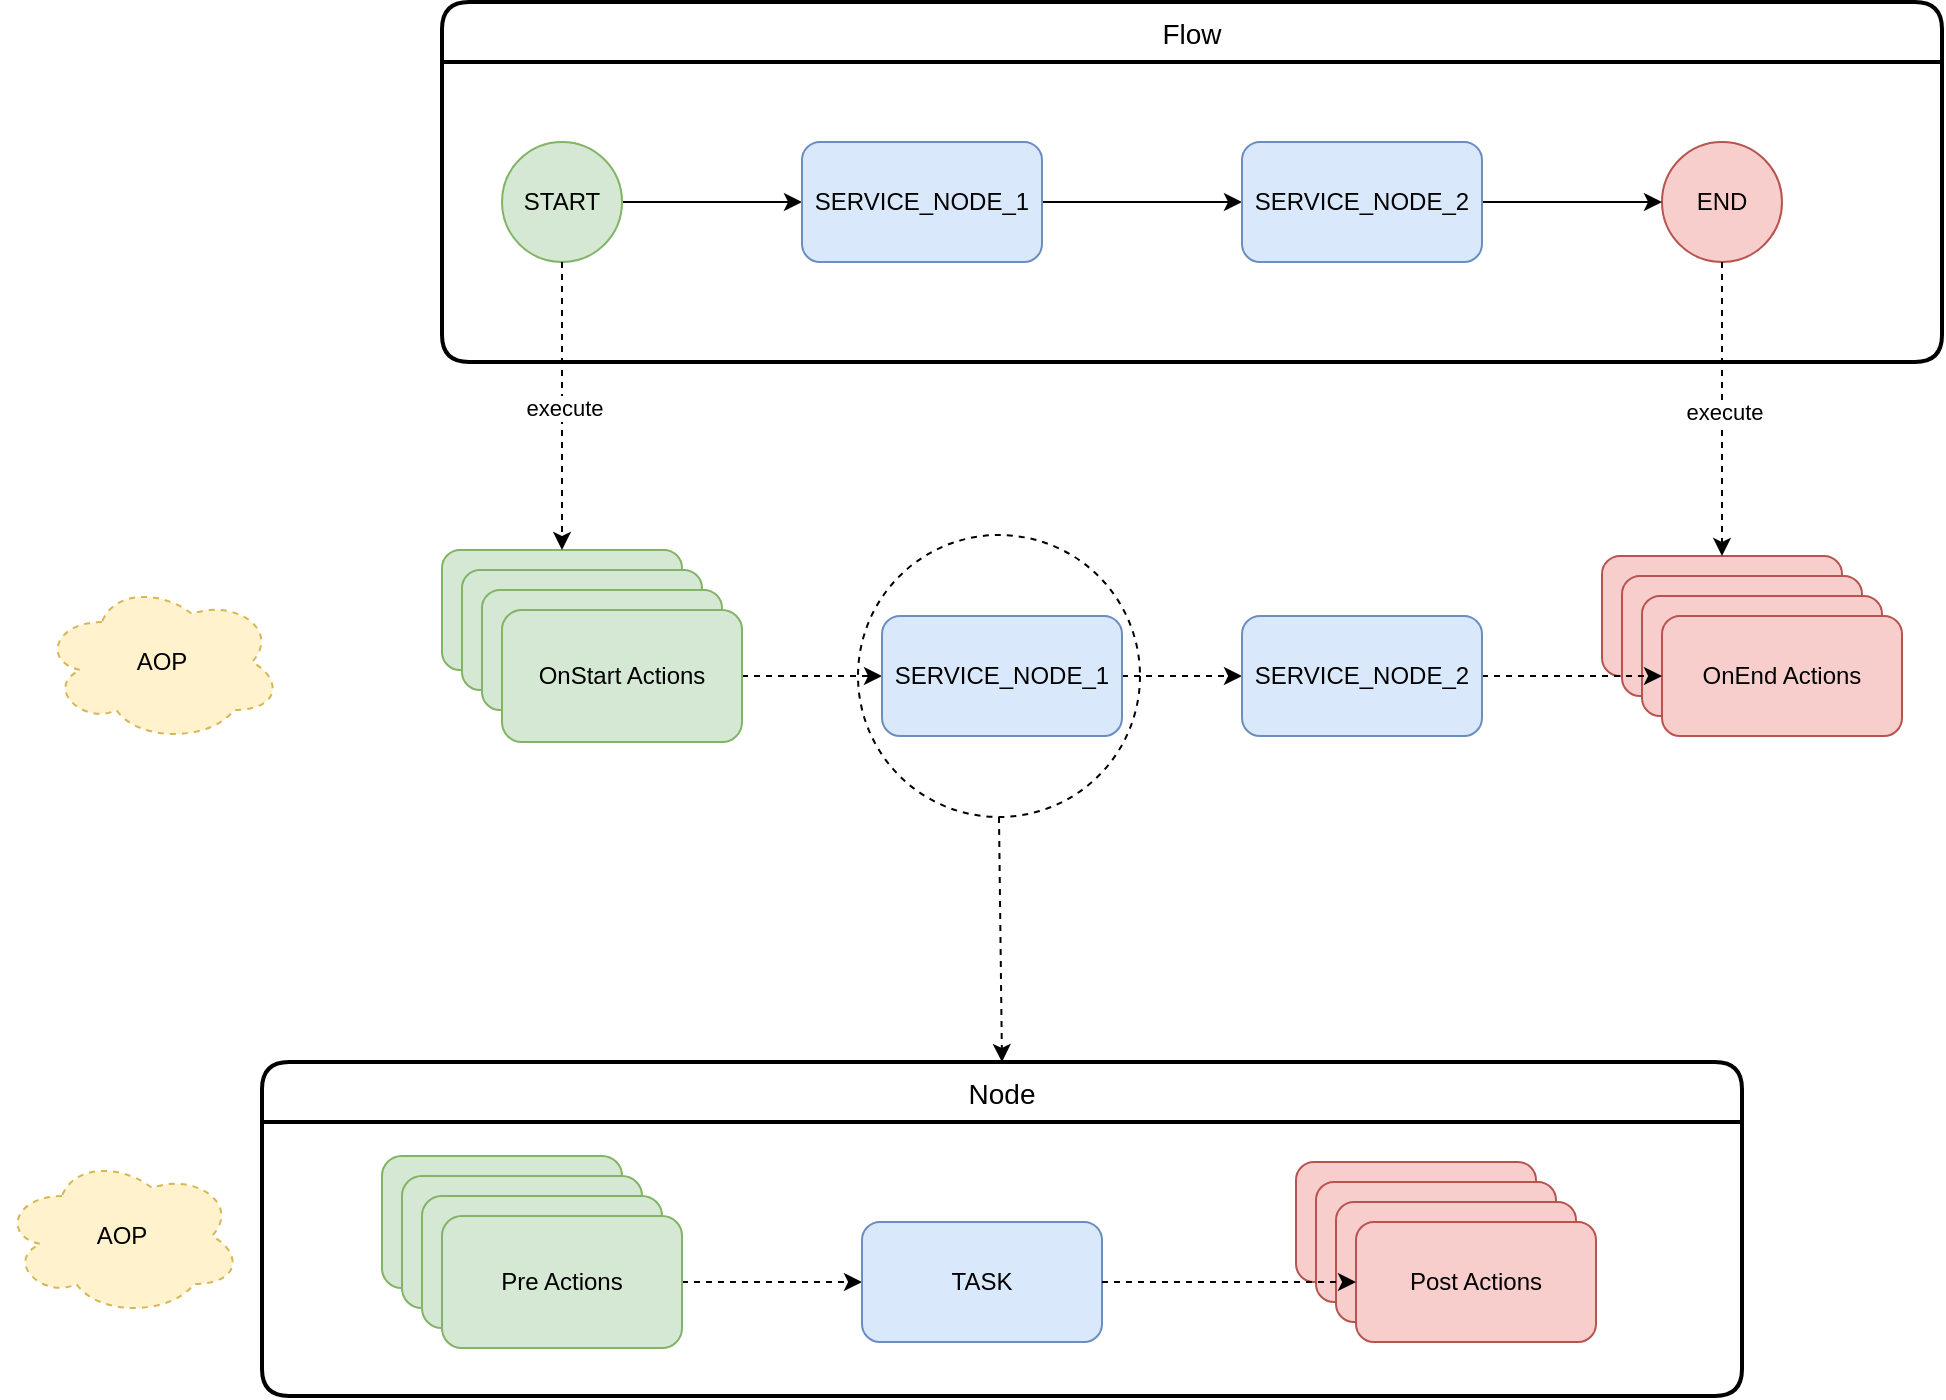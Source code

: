 <mxfile version="17.4.2" type="device" pages="4"><diagram id="06cRDzVBd55gmQsMOLPW" name="aop"><mxGraphModel dx="1383" dy="1153" grid="1" gridSize="10" guides="1" tooltips="1" connect="1" arrows="1" fold="1" page="1" pageScale="1" pageWidth="827" pageHeight="1169" math="0" shadow="0"><root><mxCell id="0"/><mxCell id="1" parent="0"/><mxCell id="abDjm5-fx7Lzmjs4cEjZ-57" style="edgeStyle=none;rounded=0;orthogonalLoop=1;jettySize=auto;html=1;exitX=0.5;exitY=1;exitDx=0;exitDy=0;entryX=0.5;entryY=0;entryDx=0;entryDy=0;dashed=1;" parent="1" source="abDjm5-fx7Lzmjs4cEjZ-34" target="abDjm5-fx7Lzmjs4cEjZ-55" edge="1"><mxGeometry relative="1" as="geometry"/></mxCell><mxCell id="abDjm5-fx7Lzmjs4cEjZ-34" value="" style="ellipse;whiteSpace=wrap;html=1;aspect=fixed;dashed=1;" parent="1" vertex="1"><mxGeometry x="518" y="466.5" width="141" height="141" as="geometry"/></mxCell><mxCell id="abDjm5-fx7Lzmjs4cEjZ-4" style="edgeStyle=orthogonalEdgeStyle;rounded=0;orthogonalLoop=1;jettySize=auto;html=1;exitX=1;exitY=0.5;exitDx=0;exitDy=0;entryX=0;entryY=0.5;entryDx=0;entryDy=0;" parent="1" source="abDjm5-fx7Lzmjs4cEjZ-1" target="abDjm5-fx7Lzmjs4cEjZ-3" edge="1"><mxGeometry relative="1" as="geometry"/></mxCell><mxCell id="abDjm5-fx7Lzmjs4cEjZ-1" value="START" style="ellipse;whiteSpace=wrap;html=1;aspect=fixed;fillColor=#d5e8d4;strokeColor=#82b366;" parent="1" vertex="1"><mxGeometry x="340" y="270" width="60" height="60" as="geometry"/></mxCell><mxCell id="abDjm5-fx7Lzmjs4cEjZ-2" value="END" style="ellipse;whiteSpace=wrap;html=1;aspect=fixed;fillColor=#f8cecc;strokeColor=#b85450;" parent="1" vertex="1"><mxGeometry x="920" y="270" width="60" height="60" as="geometry"/></mxCell><mxCell id="abDjm5-fx7Lzmjs4cEjZ-6" style="edgeStyle=orthogonalEdgeStyle;rounded=0;orthogonalLoop=1;jettySize=auto;html=1;exitX=1;exitY=0.5;exitDx=0;exitDy=0;entryX=0;entryY=0.5;entryDx=0;entryDy=0;" parent="1" source="abDjm5-fx7Lzmjs4cEjZ-3" target="abDjm5-fx7Lzmjs4cEjZ-5" edge="1"><mxGeometry relative="1" as="geometry"/></mxCell><mxCell id="abDjm5-fx7Lzmjs4cEjZ-3" value="SERVICE_NODE_1" style="rounded=1;whiteSpace=wrap;html=1;fillColor=#dae8fc;strokeColor=#6c8ebf;" parent="1" vertex="1"><mxGeometry x="490" y="270" width="120" height="60" as="geometry"/></mxCell><mxCell id="abDjm5-fx7Lzmjs4cEjZ-7" style="edgeStyle=orthogonalEdgeStyle;rounded=0;orthogonalLoop=1;jettySize=auto;html=1;exitX=1;exitY=0.5;exitDx=0;exitDy=0;entryX=0;entryY=0.5;entryDx=0;entryDy=0;" parent="1" source="abDjm5-fx7Lzmjs4cEjZ-5" target="abDjm5-fx7Lzmjs4cEjZ-2" edge="1"><mxGeometry relative="1" as="geometry"/></mxCell><mxCell id="abDjm5-fx7Lzmjs4cEjZ-5" value="SERVICE_NODE_2" style="rounded=1;whiteSpace=wrap;html=1;fillColor=#dae8fc;strokeColor=#6c8ebf;" parent="1" vertex="1"><mxGeometry x="710" y="270" width="120" height="60" as="geometry"/></mxCell><mxCell id="abDjm5-fx7Lzmjs4cEjZ-9" value="Flow" style="swimlane;childLayout=stackLayout;horizontal=1;startSize=30;horizontalStack=0;rounded=1;fontSize=14;fontStyle=0;strokeWidth=2;resizeParent=0;resizeLast=1;shadow=0;dashed=0;align=center;" parent="1" vertex="1"><mxGeometry x="310" y="200" width="750" height="180" as="geometry"/></mxCell><mxCell id="abDjm5-fx7Lzmjs4cEjZ-13" value="OnStart Actions" style="rounded=1;whiteSpace=wrap;html=1;fillColor=#d5e8d4;strokeColor=#82b366;" parent="1" vertex="1"><mxGeometry x="310" y="474" width="120" height="60" as="geometry"/></mxCell><mxCell id="abDjm5-fx7Lzmjs4cEjZ-14" value="OnStart Actions" style="rounded=1;whiteSpace=wrap;html=1;fillColor=#d5e8d4;strokeColor=#82b366;" parent="1" vertex="1"><mxGeometry x="320" y="484" width="120" height="60" as="geometry"/></mxCell><mxCell id="abDjm5-fx7Lzmjs4cEjZ-15" value="OnStart Actions" style="rounded=1;whiteSpace=wrap;html=1;fillColor=#d5e8d4;strokeColor=#82b366;" parent="1" vertex="1"><mxGeometry x="330" y="494" width="120" height="60" as="geometry"/></mxCell><mxCell id="abDjm5-fx7Lzmjs4cEjZ-31" style="edgeStyle=orthogonalEdgeStyle;rounded=0;orthogonalLoop=1;jettySize=auto;html=1;exitX=1;exitY=0.5;exitDx=0;exitDy=0;entryX=0;entryY=0.5;entryDx=0;entryDy=0;dashed=1;" parent="1" source="abDjm5-fx7Lzmjs4cEjZ-16" target="abDjm5-fx7Lzmjs4cEjZ-29" edge="1"><mxGeometry relative="1" as="geometry"/></mxCell><mxCell id="abDjm5-fx7Lzmjs4cEjZ-16" value="OnStart Actions" style="rounded=1;whiteSpace=wrap;html=1;fillColor=#d5e8d4;strokeColor=#82b366;" parent="1" vertex="1"><mxGeometry x="340" y="504" width="120" height="66" as="geometry"/></mxCell><mxCell id="abDjm5-fx7Lzmjs4cEjZ-17" value="" style="endArrow=classic;html=1;rounded=0;exitX=0.5;exitY=1;exitDx=0;exitDy=0;entryX=0.5;entryY=0;entryDx=0;entryDy=0;dashed=1;" parent="1" source="abDjm5-fx7Lzmjs4cEjZ-1" target="abDjm5-fx7Lzmjs4cEjZ-13" edge="1"><mxGeometry width="50" height="50" relative="1" as="geometry"><mxPoint x="740" y="500" as="sourcePoint"/><mxPoint x="790" y="450" as="targetPoint"/></mxGeometry></mxCell><mxCell id="abDjm5-fx7Lzmjs4cEjZ-18" value="execute" style="edgeLabel;html=1;align=center;verticalAlign=middle;resizable=0;points=[];" parent="abDjm5-fx7Lzmjs4cEjZ-17" vertex="1" connectable="0"><mxGeometry x="0.013" y="1" relative="1" as="geometry"><mxPoint as="offset"/></mxGeometry></mxCell><mxCell id="abDjm5-fx7Lzmjs4cEjZ-19" value="OnEnd Actions" style="rounded=1;whiteSpace=wrap;html=1;fillColor=#f8cecc;strokeColor=#b85450;" parent="1" vertex="1"><mxGeometry x="890" y="477" width="120" height="60" as="geometry"/></mxCell><mxCell id="abDjm5-fx7Lzmjs4cEjZ-24" value="" style="endArrow=classic;html=1;rounded=0;exitX=0.5;exitY=1;exitDx=0;exitDy=0;entryX=0.5;entryY=0;entryDx=0;entryDy=0;dashed=1;" parent="1" source="abDjm5-fx7Lzmjs4cEjZ-2" target="abDjm5-fx7Lzmjs4cEjZ-19" edge="1"><mxGeometry width="50" height="50" relative="1" as="geometry"><mxPoint x="969.5" y="320" as="sourcePoint"/><mxPoint x="969.5" y="470" as="targetPoint"/></mxGeometry></mxCell><mxCell id="abDjm5-fx7Lzmjs4cEjZ-25" value="execute" style="edgeLabel;html=1;align=center;verticalAlign=middle;resizable=0;points=[];" parent="abDjm5-fx7Lzmjs4cEjZ-24" vertex="1" connectable="0"><mxGeometry x="0.013" y="1" relative="1" as="geometry"><mxPoint as="offset"/></mxGeometry></mxCell><mxCell id="abDjm5-fx7Lzmjs4cEjZ-26" value="OnEnd Actions" style="rounded=1;whiteSpace=wrap;html=1;fillColor=#f8cecc;strokeColor=#b85450;" parent="1" vertex="1"><mxGeometry x="900" y="487" width="120" height="60" as="geometry"/></mxCell><mxCell id="abDjm5-fx7Lzmjs4cEjZ-27" value="OnEnd Actions" style="rounded=1;whiteSpace=wrap;html=1;fillColor=#f8cecc;strokeColor=#b85450;" parent="1" vertex="1"><mxGeometry x="910" y="497" width="120" height="60" as="geometry"/></mxCell><mxCell id="abDjm5-fx7Lzmjs4cEjZ-28" value="OnEnd Actions" style="rounded=1;whiteSpace=wrap;html=1;fillColor=#f8cecc;strokeColor=#b85450;" parent="1" vertex="1"><mxGeometry x="920" y="507" width="120" height="60" as="geometry"/></mxCell><mxCell id="abDjm5-fx7Lzmjs4cEjZ-32" style="edgeStyle=orthogonalEdgeStyle;rounded=0;orthogonalLoop=1;jettySize=auto;html=1;exitX=1;exitY=0.5;exitDx=0;exitDy=0;entryX=0;entryY=0.5;entryDx=0;entryDy=0;dashed=1;" parent="1" source="abDjm5-fx7Lzmjs4cEjZ-29" target="abDjm5-fx7Lzmjs4cEjZ-30" edge="1"><mxGeometry relative="1" as="geometry"/></mxCell><mxCell id="abDjm5-fx7Lzmjs4cEjZ-29" value="SERVICE_NODE_1" style="rounded=1;whiteSpace=wrap;html=1;fillColor=#dae8fc;strokeColor=#6c8ebf;" parent="1" vertex="1"><mxGeometry x="530" y="507" width="120" height="60" as="geometry"/></mxCell><mxCell id="abDjm5-fx7Lzmjs4cEjZ-33" style="edgeStyle=orthogonalEdgeStyle;rounded=0;orthogonalLoop=1;jettySize=auto;html=1;exitX=1;exitY=0.5;exitDx=0;exitDy=0;entryX=0;entryY=0.5;entryDx=0;entryDy=0;dashed=1;" parent="1" source="abDjm5-fx7Lzmjs4cEjZ-30" target="abDjm5-fx7Lzmjs4cEjZ-28" edge="1"><mxGeometry relative="1" as="geometry"/></mxCell><mxCell id="abDjm5-fx7Lzmjs4cEjZ-30" value="SERVICE_NODE_2" style="rounded=1;whiteSpace=wrap;html=1;fillColor=#dae8fc;strokeColor=#6c8ebf;" parent="1" vertex="1"><mxGeometry x="710" y="507" width="120" height="60" as="geometry"/></mxCell><mxCell id="abDjm5-fx7Lzmjs4cEjZ-43" value="Pre Actions" style="rounded=1;whiteSpace=wrap;html=1;fillColor=#d5e8d4;strokeColor=#82b366;" parent="1" vertex="1"><mxGeometry x="280" y="777" width="120" height="66" as="geometry"/></mxCell><mxCell id="abDjm5-fx7Lzmjs4cEjZ-44" value="Pre Actions" style="rounded=1;whiteSpace=wrap;html=1;fillColor=#d5e8d4;strokeColor=#82b366;" parent="1" vertex="1"><mxGeometry x="290" y="787" width="120" height="66" as="geometry"/></mxCell><mxCell id="abDjm5-fx7Lzmjs4cEjZ-45" value="Pre Actions" style="rounded=1;whiteSpace=wrap;html=1;fillColor=#d5e8d4;strokeColor=#82b366;" parent="1" vertex="1"><mxGeometry x="300" y="797" width="120" height="66" as="geometry"/></mxCell><mxCell id="abDjm5-fx7Lzmjs4cEjZ-52" style="edgeStyle=none;rounded=0;orthogonalLoop=1;jettySize=auto;html=1;exitX=1;exitY=0.5;exitDx=0;exitDy=0;entryX=0;entryY=0.5;entryDx=0;entryDy=0;dashed=1;" parent="1" source="abDjm5-fx7Lzmjs4cEjZ-46" target="abDjm5-fx7Lzmjs4cEjZ-47" edge="1"><mxGeometry relative="1" as="geometry"/></mxCell><mxCell id="abDjm5-fx7Lzmjs4cEjZ-46" value="Pre Actions" style="rounded=1;whiteSpace=wrap;html=1;fillColor=#d5e8d4;strokeColor=#82b366;" parent="1" vertex="1"><mxGeometry x="310" y="807" width="120" height="66" as="geometry"/></mxCell><mxCell id="abDjm5-fx7Lzmjs4cEjZ-47" value="TASK" style="rounded=1;whiteSpace=wrap;html=1;fillColor=#dae8fc;strokeColor=#6c8ebf;" parent="1" vertex="1"><mxGeometry x="520" y="810" width="120" height="60" as="geometry"/></mxCell><mxCell id="abDjm5-fx7Lzmjs4cEjZ-48" value="Post Actions" style="rounded=1;whiteSpace=wrap;html=1;fillColor=#f8cecc;strokeColor=#b85450;" parent="1" vertex="1"><mxGeometry x="737" y="780" width="120" height="60" as="geometry"/></mxCell><mxCell id="abDjm5-fx7Lzmjs4cEjZ-49" value="Post Actions" style="rounded=1;whiteSpace=wrap;html=1;fillColor=#f8cecc;strokeColor=#b85450;" parent="1" vertex="1"><mxGeometry x="747" y="790" width="120" height="60" as="geometry"/></mxCell><mxCell id="abDjm5-fx7Lzmjs4cEjZ-50" value="Post Actions" style="rounded=1;whiteSpace=wrap;html=1;fillColor=#f8cecc;strokeColor=#b85450;" parent="1" vertex="1"><mxGeometry x="757" y="800" width="120" height="60" as="geometry"/></mxCell><mxCell id="abDjm5-fx7Lzmjs4cEjZ-51" value="Post Actions" style="rounded=1;whiteSpace=wrap;html=1;fillColor=#f8cecc;strokeColor=#b85450;" parent="1" vertex="1"><mxGeometry x="767" y="810" width="120" height="60" as="geometry"/></mxCell><mxCell id="abDjm5-fx7Lzmjs4cEjZ-53" style="edgeStyle=none;rounded=0;orthogonalLoop=1;jettySize=auto;html=1;exitX=1;exitY=0.5;exitDx=0;exitDy=0;entryX=0;entryY=0.5;entryDx=0;entryDy=0;dashed=1;" parent="1" source="abDjm5-fx7Lzmjs4cEjZ-47" target="abDjm5-fx7Lzmjs4cEjZ-51" edge="1"><mxGeometry relative="1" as="geometry"/></mxCell><mxCell id="abDjm5-fx7Lzmjs4cEjZ-55" value="Node" style="swimlane;childLayout=stackLayout;horizontal=1;startSize=30;horizontalStack=0;rounded=1;fontSize=14;fontStyle=0;strokeWidth=2;resizeParent=0;resizeLast=1;shadow=0;dashed=0;align=center;" parent="1" vertex="1"><mxGeometry x="220" y="730" width="740" height="167" as="geometry"/></mxCell><mxCell id="abDjm5-fx7Lzmjs4cEjZ-59" value="AOP" style="ellipse;shape=cloud;whiteSpace=wrap;html=1;dashed=1;fillColor=#fff2cc;strokeColor=#d6b656;" parent="1" vertex="1"><mxGeometry x="110" y="490" width="120" height="80" as="geometry"/></mxCell><mxCell id="abDjm5-fx7Lzmjs4cEjZ-60" value="AOP" style="ellipse;shape=cloud;whiteSpace=wrap;html=1;dashed=1;fillColor=#fff2cc;strokeColor=#d6b656;" parent="1" vertex="1"><mxGeometry x="90" y="777" width="120" height="80" as="geometry"/></mxCell></root></mxGraphModel></diagram><diagram id="ih2WRUQ9x6NJNGtBCZnG" name="condition"><mxGraphModel dx="1106" dy="922" grid="1" gridSize="10" guides="1" tooltips="1" connect="1" arrows="1" fold="1" page="1" pageScale="1" pageWidth="827" pageHeight="1169" math="0" shadow="0"><root><mxCell id="0"/><mxCell id="1" parent="0"/><mxCell id="W-qXN6gb3PEskvmEBLze-5" style="rounded=0;orthogonalLoop=1;jettySize=auto;html=1;exitX=1;exitY=0.5;exitDx=0;exitDy=0;entryX=0;entryY=0.5;entryDx=0;entryDy=0;fillColor=#d5e8d4;strokeColor=#82b366;" edge="1" parent="1" source="W-qXN6gb3PEskvmEBLze-1" target="W-qXN6gb3PEskvmEBLze-2"><mxGeometry relative="1" as="geometry"/></mxCell><mxCell id="W-qXN6gb3PEskvmEBLze-8" value="flow_ins.lang == &quot;Java&quot;" style="edgeLabel;html=1;align=center;verticalAlign=middle;resizable=0;points=[];" vertex="1" connectable="0" parent="W-qXN6gb3PEskvmEBLze-5"><mxGeometry x="-0.128" y="1" relative="1" as="geometry"><mxPoint x="14" y="-10" as="offset"/></mxGeometry></mxCell><mxCell id="W-qXN6gb3PEskvmEBLze-6" style="edgeStyle=none;rounded=0;orthogonalLoop=1;jettySize=auto;html=1;exitX=1;exitY=0.5;exitDx=0;exitDy=0;entryX=0;entryY=0.5;entryDx=0;entryDy=0;fillColor=#f8cecc;strokeColor=#b85450;" edge="1" parent="1" source="W-qXN6gb3PEskvmEBLze-1" target="W-qXN6gb3PEskvmEBLze-3"><mxGeometry relative="1" as="geometry"/></mxCell><mxCell id="W-qXN6gb3PEskvmEBLze-9" value="flow_ins.lang == &quot;rust&quot;" style="edgeLabel;html=1;align=center;verticalAlign=middle;resizable=0;points=[];" vertex="1" connectable="0" parent="W-qXN6gb3PEskvmEBLze-6"><mxGeometry x="0.013" y="2" relative="1" as="geometry"><mxPoint as="offset"/></mxGeometry></mxCell><mxCell id="W-qXN6gb3PEskvmEBLze-7" style="edgeStyle=none;rounded=0;orthogonalLoop=1;jettySize=auto;html=1;exitX=1;exitY=0.5;exitDx=0;exitDy=0;entryX=0;entryY=0.5;entryDx=0;entryDy=0;fillColor=#d5e8d4;strokeColor=#82b366;" edge="1" parent="1" source="W-qXN6gb3PEskvmEBLze-1" target="W-qXN6gb3PEskvmEBLze-4"><mxGeometry relative="1" as="geometry"/></mxCell><mxCell id="W-qXN6gb3PEskvmEBLze-10" value="flow_ins.author == &quot;neason&quot;" style="edgeLabel;html=1;align=center;verticalAlign=middle;resizable=0;points=[];" vertex="1" connectable="0" parent="W-qXN6gb3PEskvmEBLze-7"><mxGeometry x="-0.137" y="-3" relative="1" as="geometry"><mxPoint x="25" y="10" as="offset"/></mxGeometry></mxCell><mxCell id="W-qXN6gb3PEskvmEBLze-1" value="Node_1" style="rounded=1;whiteSpace=wrap;html=1;fillColor=#dae8fc;strokeColor=#6c8ebf;" vertex="1" parent="1"><mxGeometry x="120" y="230" width="110" height="50" as="geometry"/></mxCell><mxCell id="W-qXN6gb3PEskvmEBLze-2" value="Node_2" style="rounded=1;whiteSpace=wrap;html=1;fillColor=#d5e8d4;strokeColor=#82b366;" vertex="1" parent="1"><mxGeometry x="430" y="120" width="110" height="50" as="geometry"/></mxCell><mxCell id="W-qXN6gb3PEskvmEBLze-3" value="Node_3" style="rounded=1;whiteSpace=wrap;html=1;fillColor=#f8cecc;strokeColor=#b85450;" vertex="1" parent="1"><mxGeometry x="430" y="230" width="110" height="50" as="geometry"/></mxCell><mxCell id="W-qXN6gb3PEskvmEBLze-4" value="Node_4" style="rounded=1;whiteSpace=wrap;html=1;fillColor=#d5e8d4;strokeColor=#82b366;" vertex="1" parent="1"><mxGeometry x="430" y="350" width="110" height="50" as="geometry"/></mxCell><mxCell id="W-qXN6gb3PEskvmEBLze-12" value="context" style="swimlane;fontStyle=0;childLayout=stackLayout;horizontal=1;startSize=26;fillColor=none;horizontalStack=0;resizeParent=1;resizeParentMax=0;resizeLast=0;collapsible=1;marginBottom=0;" vertex="1" parent="1"><mxGeometry x="105" y="60" width="140" height="78" as="geometry"/></mxCell><mxCell id="W-qXN6gb3PEskvmEBLze-13" value="&quot;lang&quot; : &quot;Java&quot;" style="text;strokeColor=none;fillColor=none;align=left;verticalAlign=top;spacingLeft=4;spacingRight=4;overflow=hidden;rotatable=0;points=[[0,0.5],[1,0.5]];portConstraint=eastwest;" vertex="1" parent="W-qXN6gb3PEskvmEBLze-12"><mxGeometry y="26" width="140" height="26" as="geometry"/></mxCell><mxCell id="W-qXN6gb3PEskvmEBLze-14" value="&quot;author&quot;: &quot;neason&quot;" style="text;strokeColor=none;fillColor=none;align=left;verticalAlign=top;spacingLeft=4;spacingRight=4;overflow=hidden;rotatable=0;points=[[0,0.5],[1,0.5]];portConstraint=eastwest;" vertex="1" parent="W-qXN6gb3PEskvmEBLze-12"><mxGeometry y="52" width="140" height="26" as="geometry"/></mxCell><mxCell id="W-qXN6gb3PEskvmEBLze-16" value="" style="verticalLabelPosition=bottom;verticalAlign=top;html=1;shape=mxgraph.basic.tick;fillColor=#d5e8d4;strokeColor=#82b366;" vertex="1" parent="1"><mxGeometry x="560" y="120" width="40" height="30" as="geometry"/></mxCell><mxCell id="W-qXN6gb3PEskvmEBLze-17" value="" style="verticalLabelPosition=bottom;verticalAlign=top;html=1;shape=mxgraph.basic.tick;fillColor=#d5e8d4;strokeColor=#82b366;" vertex="1" parent="1"><mxGeometry x="560" y="350" width="40" height="30" as="geometry"/></mxCell><mxCell id="W-qXN6gb3PEskvmEBLze-18" value="" style="verticalLabelPosition=bottom;verticalAlign=top;html=1;shape=mxgraph.basic.no_symbol;fillColor=#f8cecc;strokeColor=#b85450;" vertex="1" parent="1"><mxGeometry x="560" y="240" width="30" height="30" as="geometry"/></mxCell><mxCell id="W-qXN6gb3PEskvmEBLze-19" value="Node2 将会被触发" style="text;html=1;strokeColor=none;fillColor=none;align=center;verticalAlign=middle;whiteSpace=wrap;rounded=0;" vertex="1" parent="1"><mxGeometry x="617" y="118" width="150" height="30" as="geometry"/></mxCell><mxCell id="W-qXN6gb3PEskvmEBLze-20" value="Node4 将会被触发" style="text;html=1;strokeColor=none;fillColor=none;align=center;verticalAlign=middle;whiteSpace=wrap;rounded=0;" vertex="1" parent="1"><mxGeometry x="627" y="350" width="150" height="30" as="geometry"/></mxCell><mxCell id="W-qXN6gb3PEskvmEBLze-21" value="Node3 不会被触发" style="text;html=1;strokeColor=none;fillColor=none;align=center;verticalAlign=middle;whiteSpace=wrap;rounded=0;" vertex="1" parent="1"><mxGeometry x="627" y="230" width="150" height="30" as="geometry"/></mxCell></root></mxGraphModel></diagram><diagram id="lwuSQaz_DBvS7RzzvkdM" name="task"><mxGraphModel dx="1005" dy="838" grid="1" gridSize="10" guides="1" tooltips="1" connect="1" arrows="1" fold="1" page="1" pageScale="1" pageWidth="827" pageHeight="1169" math="0" shadow="0"><root><mxCell id="0"/><mxCell id="1" parent="0"/><mxCell id="Ndonfq9hhfuWJnztm9B0-1" value="JFlow Server" style="shape=umlLifeline;perimeter=lifelinePerimeter;whiteSpace=wrap;html=1;container=1;collapsible=0;recursiveResize=0;outlineConnect=0;fillColor=#dae8fc;strokeColor=#6c8ebf;" vertex="1" parent="1"><mxGeometry x="150" y="300" width="100" height="230" as="geometry"/></mxCell><mxCell id="Ndonfq9hhfuWJnztm9B0-2" value="Action Provider" style="shape=umlLifeline;perimeter=lifelinePerimeter;whiteSpace=wrap;html=1;container=1;collapsible=0;recursiveResize=0;outlineConnect=0;fillColor=#d5e8d4;strokeColor=#82b366;" vertex="1" parent="1"><mxGeometry x="354" y="300" width="100" height="230" as="geometry"/></mxCell><mxCell id="Ndonfq9hhfuWJnztm9B0-5" value="" style="rounded=0;whiteSpace=wrap;html=1;fillColor=#d5e8d4;strokeColor=#82b366;" vertex="1" parent="Ndonfq9hhfuWJnztm9B0-2"><mxGeometry x="45" y="81" width="10" height="70" as="geometry"/></mxCell><mxCell id="Ndonfq9hhfuWJnztm9B0-3" value="" style="endArrow=classic;html=1;rounded=0;" edge="1" parent="1" target="Ndonfq9hhfuWJnztm9B0-2"><mxGeometry width="50" height="50" relative="1" as="geometry"><mxPoint x="200" y="380" as="sourcePoint"/><mxPoint x="350" y="380" as="targetPoint"/></mxGeometry></mxCell><mxCell id="Ndonfq9hhfuWJnztm9B0-4" value="Execute" style="edgeLabel;html=1;align=center;verticalAlign=middle;resizable=0;points=[];" vertex="1" connectable="0" parent="Ndonfq9hhfuWJnztm9B0-3"><mxGeometry x="-0.322" y="1" relative="1" as="geometry"><mxPoint x="31" as="offset"/></mxGeometry></mxCell><mxCell id="Ndonfq9hhfuWJnztm9B0-6" value="Run Action" style="text;html=1;strokeColor=none;fillColor=none;align=center;verticalAlign=middle;whiteSpace=wrap;rounded=0;" vertex="1" parent="1"><mxGeometry x="417" y="402" width="80" height="30" as="geometry"/></mxCell><mxCell id="Ndonfq9hhfuWJnztm9B0-7" value="" style="endArrow=classic;html=1;rounded=0;" edge="1" parent="1" target="Ndonfq9hhfuWJnztm9B0-1"><mxGeometry width="50" height="50" relative="1" as="geometry"><mxPoint x="404" y="451" as="sourcePoint"/><mxPoint x="254" y="451" as="targetPoint"/></mxGeometry></mxCell><mxCell id="Ndonfq9hhfuWJnztm9B0-8" value="ActionResponse" style="edgeLabel;html=1;align=center;verticalAlign=middle;resizable=0;points=[];" vertex="1" connectable="0" parent="Ndonfq9hhfuWJnztm9B0-7"><mxGeometry x="0.271" relative="1" as="geometry"><mxPoint x="29" as="offset"/></mxGeometry></mxCell><mxCell id="Ndonfq9hhfuWJnztm9B0-9" value="JFlow Server" style="shape=umlLifeline;perimeter=lifelinePerimeter;whiteSpace=wrap;html=1;container=1;collapsible=0;recursiveResize=0;outlineConnect=0;fillColor=#dae8fc;strokeColor=#6c8ebf;" vertex="1" parent="1"><mxGeometry x="590" y="291" width="100" height="230" as="geometry"/></mxCell><mxCell id="Ndonfq9hhfuWJnztm9B0-10" value="Action Provider" style="shape=umlLifeline;perimeter=lifelinePerimeter;whiteSpace=wrap;html=1;container=1;collapsible=0;recursiveResize=0;outlineConnect=0;fillColor=#d5e8d4;strokeColor=#82b366;" vertex="1" parent="1"><mxGeometry x="794" y="291" width="100" height="230" as="geometry"/></mxCell><mxCell id="Ndonfq9hhfuWJnztm9B0-11" value="" style="rounded=0;whiteSpace=wrap;html=1;fillColor=#d5e8d4;strokeColor=#82b366;" vertex="1" parent="Ndonfq9hhfuWJnztm9B0-10"><mxGeometry x="45" y="81" width="10" height="29" as="geometry"/></mxCell><mxCell id="Ndonfq9hhfuWJnztm9B0-17" value="" style="rounded=0;whiteSpace=wrap;html=1;fillColor=#d5e8d4;strokeColor=#82b366;" vertex="1" parent="Ndonfq9hhfuWJnztm9B0-10"><mxGeometry x="46" y="114" width="10" height="81" as="geometry"/></mxCell><mxCell id="Ndonfq9hhfuWJnztm9B0-19" value="" style="endArrow=classic;html=1;rounded=0;" edge="1" parent="Ndonfq9hhfuWJnztm9B0-10"><mxGeometry width="50" height="50" relative="1" as="geometry"><mxPoint x="55" y="195.29" as="sourcePoint"/><mxPoint x="-149.5" y="195.29" as="targetPoint"/></mxGeometry></mxCell><mxCell id="Ndonfq9hhfuWJnztm9B0-20" value="ActionResponse" style="edgeLabel;html=1;align=center;verticalAlign=middle;resizable=0;points=[];" vertex="1" connectable="0" parent="Ndonfq9hhfuWJnztm9B0-19"><mxGeometry x="0.271" relative="1" as="geometry"><mxPoint x="29" as="offset"/></mxGeometry></mxCell><mxCell id="Ndonfq9hhfuWJnztm9B0-12" value="" style="endArrow=classic;html=1;rounded=0;" edge="1" parent="1" target="Ndonfq9hhfuWJnztm9B0-10"><mxGeometry width="50" height="50" relative="1" as="geometry"><mxPoint x="640" y="371" as="sourcePoint"/><mxPoint x="790" y="371" as="targetPoint"/></mxGeometry></mxCell><mxCell id="Ndonfq9hhfuWJnztm9B0-13" value="Submit" style="edgeLabel;html=1;align=center;verticalAlign=middle;resizable=0;points=[];" vertex="1" connectable="0" parent="Ndonfq9hhfuWJnztm9B0-12"><mxGeometry x="-0.322" y="1" relative="1" as="geometry"><mxPoint x="31" as="offset"/></mxGeometry></mxCell><mxCell id="Ndonfq9hhfuWJnztm9B0-14" value="receive task" style="text;html=1;strokeColor=none;fillColor=none;align=center;verticalAlign=middle;whiteSpace=wrap;rounded=0;" vertex="1" parent="1"><mxGeometry x="850" y="372" width="80" height="30" as="geometry"/></mxCell><mxCell id="Ndonfq9hhfuWJnztm9B0-15" value="" style="endArrow=classic;html=1;rounded=0;" edge="1" parent="1"><mxGeometry width="50" height="50" relative="1" as="geometry"><mxPoint x="844" y="401" as="sourcePoint"/><mxPoint x="639.5" y="401" as="targetPoint"/></mxGeometry></mxCell><mxCell id="Ndonfq9hhfuWJnztm9B0-16" value="status: RUNNING" style="edgeLabel;html=1;align=center;verticalAlign=middle;resizable=0;points=[];" vertex="1" connectable="0" parent="Ndonfq9hhfuWJnztm9B0-15"><mxGeometry x="0.271" relative="1" as="geometry"><mxPoint x="29" as="offset"/></mxGeometry></mxCell><mxCell id="Ndonfq9hhfuWJnztm9B0-18" value="async run" style="text;html=1;strokeColor=none;fillColor=none;align=center;verticalAlign=middle;whiteSpace=wrap;rounded=0;" vertex="1" parent="1"><mxGeometry x="850" y="440" width="80" height="30" as="geometry"/></mxCell><mxCell id="Ndonfq9hhfuWJnztm9B0-21" value="Sync Task" style="rounded=1;whiteSpace=wrap;html=1;fillColor=#f8cecc;strokeColor=#b85450;" vertex="1" parent="1"><mxGeometry x="250" y="240" width="120" height="20" as="geometry"/></mxCell><mxCell id="Ndonfq9hhfuWJnztm9B0-22" value="Async Task" style="rounded=1;whiteSpace=wrap;html=1;fillColor=#f8cecc;strokeColor=#b85450;" vertex="1" parent="1"><mxGeometry x="680" y="240" width="120" height="20" as="geometry"/></mxCell></root></mxGraphModel></diagram><diagram id="yLFB4ZREFz9sfvf7dKKN" name="flow"><mxGraphModel dx="1933" dy="922" grid="1" gridSize="10" guides="1" tooltips="1" connect="1" arrows="1" fold="1" page="1" pageScale="1" pageWidth="827" pageHeight="1169" math="0" shadow="0"><root><mxCell id="0"/><mxCell id="1" parent="0"/><mxCell id="SefWLrrkwz0Vf5DXFIf0-36" style="edgeStyle=none;rounded=0;orthogonalLoop=1;jettySize=auto;html=1;exitX=0;exitY=0.75;exitDx=0;exitDy=0;entryX=0.5;entryY=0;entryDx=0;entryDy=0;dashed=1;" edge="1" parent="1" source="SefWLrrkwz0Vf5DXFIf0-1" target="SefWLrrkwz0Vf5DXFIf0-12"><mxGeometry relative="1" as="geometry"/></mxCell><mxCell id="SefWLrrkwz0Vf5DXFIf0-1" value="NodeSpec" style="swimlane;fontStyle=0;childLayout=stackLayout;horizontal=1;startSize=26;fillColor=#f8cecc;horizontalStack=0;resizeParent=1;resizeParentMax=0;resizeLast=0;collapsible=1;marginBottom=0;strokeColor=#b85450;" vertex="1" parent="1"><mxGeometry x="551" y="250" width="200" height="156" as="geometry"/></mxCell><mxCell id="SefWLrrkwz0Vf5DXFIf0-2" value="+ incoming: Set&lt;EdgeSpec&gt;" style="text;strokeColor=#6c8ebf;fillColor=#dae8fc;align=left;verticalAlign=top;spacingLeft=4;spacingRight=4;overflow=hidden;rotatable=0;points=[[0,0.5],[1,0.5]];portConstraint=eastwest;" vertex="1" parent="SefWLrrkwz0Vf5DXFIf0-1"><mxGeometry y="26" width="200" height="26" as="geometry"/></mxCell><mxCell id="SefWLrrkwz0Vf5DXFIf0-3" value="+ outgoing: Set&lt;EdgeSpec&gt;" style="text;strokeColor=#6c8ebf;fillColor=#dae8fc;align=left;verticalAlign=top;spacingLeft=4;spacingRight=4;overflow=hidden;rotatable=0;points=[[0,0.5],[1,0.5]];portConstraint=eastwest;" vertex="1" parent="SefWLrrkwz0Vf5DXFIf0-1"><mxGeometry y="52" width="200" height="26" as="geometry"/></mxCell><mxCell id="SefWLrrkwz0Vf5DXFIf0-19" value="+ preActions: Set&lt;ActionSpec&gt;" style="text;strokeColor=#82b366;fillColor=#d5e8d4;align=left;verticalAlign=top;spacingLeft=4;spacingRight=4;overflow=hidden;rotatable=0;points=[[0,0.5],[1,0.5]];portConstraint=eastwest;" vertex="1" parent="SefWLrrkwz0Vf5DXFIf0-1"><mxGeometry y="78" width="200" height="26" as="geometry"/></mxCell><mxCell id="SefWLrrkwz0Vf5DXFIf0-11" value="+ task: TaskSpec" style="text;strokeColor=#d6b656;fillColor=#fff2cc;align=left;verticalAlign=top;spacingLeft=4;spacingRight=4;overflow=hidden;rotatable=0;points=[[0,0.5],[1,0.5]];portConstraint=eastwest;" vertex="1" parent="SefWLrrkwz0Vf5DXFIf0-1"><mxGeometry y="104" width="200" height="26" as="geometry"/></mxCell><mxCell id="SefWLrrkwz0Vf5DXFIf0-18" value="+ postActions: Set&lt;ActionSpec&gt;" style="text;strokeColor=#82b366;fillColor=#d5e8d4;align=left;verticalAlign=top;spacingLeft=4;spacingRight=4;overflow=hidden;rotatable=0;points=[[0,0.5],[1,0.5]];portConstraint=eastwest;" vertex="1" parent="SefWLrrkwz0Vf5DXFIf0-1"><mxGeometry y="130" width="200" height="26" as="geometry"/></mxCell><mxCell id="SefWLrrkwz0Vf5DXFIf0-5" value="EdgeSpec" style="swimlane;fontStyle=0;childLayout=stackLayout;horizontal=1;startSize=26;fillColor=#dae8fc;horizontalStack=0;resizeParent=1;resizeParentMax=0;resizeLast=0;collapsible=1;marginBottom=0;strokeColor=#6c8ebf;" vertex="1" parent="1"><mxGeometry x="551" y="70" width="200" height="78" as="geometry"/></mxCell><mxCell id="SefWLrrkwz0Vf5DXFIf0-6" value="+ source: NodeSpec" style="text;strokeColor=#b85450;fillColor=#f8cecc;align=left;verticalAlign=top;spacingLeft=4;spacingRight=4;overflow=hidden;rotatable=0;points=[[0,0.5],[1,0.5]];portConstraint=eastwest;" vertex="1" parent="SefWLrrkwz0Vf5DXFIf0-5"><mxGeometry y="26" width="200" height="26" as="geometry"/></mxCell><mxCell id="SefWLrrkwz0Vf5DXFIf0-7" value="+ target: NodeSpec" style="text;strokeColor=#b85450;fillColor=#f8cecc;align=left;verticalAlign=top;spacingLeft=4;spacingRight=4;overflow=hidden;rotatable=0;points=[[0,0.5],[1,0.5]];portConstraint=eastwest;" vertex="1" parent="SefWLrrkwz0Vf5DXFIf0-5"><mxGeometry y="52" width="200" height="26" as="geometry"/></mxCell><mxCell id="SefWLrrkwz0Vf5DXFIf0-8" value="FlowSpec" style="swimlane;fontStyle=0;childLayout=stackLayout;horizontal=1;startSize=26;fillColor=#e1d5e7;horizontalStack=0;resizeParent=1;resizeParentMax=0;resizeLast=0;collapsible=1;marginBottom=0;strokeColor=#9673a6;" vertex="1" parent="1"><mxGeometry x="249" y="130" width="200" height="130" as="geometry"/></mxCell><mxCell id="SefWLrrkwz0Vf5DXFIf0-9" value="+ edges: Set&lt;EdgeSpec&gt;" style="text;strokeColor=#6c8ebf;fillColor=#dae8fc;align=left;verticalAlign=top;spacingLeft=4;spacingRight=4;overflow=hidden;rotatable=0;points=[[0,0.5],[1,0.5]];portConstraint=eastwest;" vertex="1" parent="SefWLrrkwz0Vf5DXFIf0-8"><mxGeometry y="26" width="200" height="26" as="geometry"/></mxCell><mxCell id="SefWLrrkwz0Vf5DXFIf0-10" value="+ nodes: Set&lt;NodeSpec&gt;" style="text;strokeColor=#b85450;fillColor=#f8cecc;align=left;verticalAlign=top;spacingLeft=4;spacingRight=4;overflow=hidden;rotatable=0;points=[[0,0.5],[1,0.5]];portConstraint=eastwest;" vertex="1" parent="SefWLrrkwz0Vf5DXFIf0-8"><mxGeometry y="52" width="200" height="26" as="geometry"/></mxCell><mxCell id="SefWLrrkwz0Vf5DXFIf0-16" value="+ onStart: Set&lt;ActionSpec&gt;" style="text;strokeColor=#82b366;fillColor=#d5e8d4;align=left;verticalAlign=top;spacingLeft=4;spacingRight=4;overflow=hidden;rotatable=0;points=[[0,0.5],[1,0.5]];portConstraint=eastwest;" vertex="1" parent="SefWLrrkwz0Vf5DXFIf0-8"><mxGeometry y="78" width="200" height="26" as="geometry"/></mxCell><mxCell id="SefWLrrkwz0Vf5DXFIf0-17" value="+ onEnd: Set&lt;ActionSpec&gt;" style="text;strokeColor=#82b366;fillColor=#d5e8d4;align=left;verticalAlign=top;spacingLeft=4;spacingRight=4;overflow=hidden;rotatable=0;points=[[0,0.5],[1,0.5]];portConstraint=eastwest;" vertex="1" parent="SefWLrrkwz0Vf5DXFIf0-8"><mxGeometry y="104" width="200" height="26" as="geometry"/></mxCell><mxCell id="SefWLrrkwz0Vf5DXFIf0-12" value="TaskSpec" style="swimlane;fontStyle=0;childLayout=stackLayout;horizontal=1;startSize=26;fillColor=#fff2cc;horizontalStack=0;resizeParent=1;resizeParentMax=0;resizeLast=0;collapsible=1;marginBottom=0;strokeColor=#d6b656;" vertex="1" parent="1"><mxGeometry x="319" y="440" width="200" height="78" as="geometry"/></mxCell><mxCell id="SefWLrrkwz0Vf5DXFIf0-13" value="+ onExecute: ActionSpec" style="text;strokeColor=#82b366;fillColor=#d5e8d4;align=left;verticalAlign=top;spacingLeft=4;spacingRight=4;overflow=hidden;rotatable=0;points=[[0,0.5],[1,0.5]];portConstraint=eastwest;" vertex="1" parent="SefWLrrkwz0Vf5DXFIf0-12"><mxGeometry y="26" width="200" height="26" as="geometry"/></mxCell><mxCell id="SefWLrrkwz0Vf5DXFIf0-14" value="+ onSubmit: ActionSpec" style="text;strokeColor=#82b366;fillColor=#d5e8d4;align=left;verticalAlign=top;spacingLeft=4;spacingRight=4;overflow=hidden;rotatable=0;points=[[0,0.5],[1,0.5]];portConstraint=eastwest;" vertex="1" parent="SefWLrrkwz0Vf5DXFIf0-12"><mxGeometry y="52" width="200" height="26" as="geometry"/></mxCell><mxCell id="SefWLrrkwz0Vf5DXFIf0-20" value="ActionSpec" style="swimlane;fontStyle=0;childLayout=stackLayout;horizontal=1;startSize=26;fillColor=#d5e8d4;horizontalStack=0;resizeParent=1;resizeParentMax=0;resizeLast=0;collapsible=1;marginBottom=0;strokeColor=#82b366;" vertex="1" parent="1"><mxGeometry x="89" y="340" width="200" height="78" as="geometry"/></mxCell><mxCell id="SefWLrrkwz0Vf5DXFIf0-21" value="+ name: String" style="text;strokeColor=none;fillColor=none;align=left;verticalAlign=top;spacingLeft=4;spacingRight=4;overflow=hidden;rotatable=0;points=[[0,0.5],[1,0.5]];portConstraint=eastwest;" vertex="1" parent="SefWLrrkwz0Vf5DXFIf0-20"><mxGeometry y="26" width="200" height="26" as="geometry"/></mxCell><mxCell id="SefWLrrkwz0Vf5DXFIf0-22" value="+ param: JSONObject" style="text;strokeColor=none;fillColor=none;align=left;verticalAlign=top;spacingLeft=4;spacingRight=4;overflow=hidden;rotatable=0;points=[[0,0.5],[1,0.5]];portConstraint=eastwest;" vertex="1" parent="SefWLrrkwz0Vf5DXFIf0-20"><mxGeometry y="52" width="200" height="26" as="geometry"/></mxCell><mxCell id="SefWLrrkwz0Vf5DXFIf0-30" value="" style="endArrow=classic;startArrow=classic;html=1;rounded=0;exitX=0.5;exitY=0;exitDx=0;exitDy=0;dashed=1;" edge="1" parent="1" source="SefWLrrkwz0Vf5DXFIf0-1" target="SefWLrrkwz0Vf5DXFIf0-7"><mxGeometry width="50" height="50" relative="1" as="geometry"><mxPoint x="751" y="440" as="sourcePoint"/><mxPoint x="671" y="200" as="targetPoint"/></mxGeometry></mxCell><mxCell id="SefWLrrkwz0Vf5DXFIf0-31" value="" style="endArrow=classic;html=1;rounded=0;dashed=1;exitX=1;exitY=0.5;exitDx=0;exitDy=0;entryX=0;entryY=0.25;entryDx=0;entryDy=0;" edge="1" parent="1" source="SefWLrrkwz0Vf5DXFIf0-9" target="SefWLrrkwz0Vf5DXFIf0-5"><mxGeometry width="50" height="50" relative="1" as="geometry"><mxPoint x="751" y="440" as="sourcePoint"/><mxPoint x="801" y="390" as="targetPoint"/></mxGeometry></mxCell><mxCell id="SefWLrrkwz0Vf5DXFIf0-32" value="" style="endArrow=classic;html=1;rounded=0;dashed=1;exitX=1;exitY=0.5;exitDx=0;exitDy=0;entryX=0;entryY=0.128;entryDx=0;entryDy=0;entryPerimeter=0;" edge="1" parent="1" source="SefWLrrkwz0Vf5DXFIf0-10" target="SefWLrrkwz0Vf5DXFIf0-1"><mxGeometry width="50" height="50" relative="1" as="geometry"><mxPoint x="751" y="440" as="sourcePoint"/><mxPoint x="801" y="390" as="targetPoint"/></mxGeometry></mxCell><mxCell id="SefWLrrkwz0Vf5DXFIf0-35" style="edgeStyle=none;rounded=0;orthogonalLoop=1;jettySize=auto;html=1;exitX=0;exitY=0.5;exitDx=0;exitDy=0;entryX=0.5;entryY=0;entryDx=0;entryDy=0;dashed=1;" edge="1" parent="1" source="SefWLrrkwz0Vf5DXFIf0-17" target="SefWLrrkwz0Vf5DXFIf0-20"><mxGeometry relative="1" as="geometry"/></mxCell><mxCell id="SefWLrrkwz0Vf5DXFIf0-37" style="edgeStyle=none;rounded=0;orthogonalLoop=1;jettySize=auto;html=1;exitX=0;exitY=0.5;exitDx=0;exitDy=0;entryX=1;entryY=0;entryDx=0;entryDy=0;dashed=1;" edge="1" parent="1" source="SefWLrrkwz0Vf5DXFIf0-19" target="SefWLrrkwz0Vf5DXFIf0-20"><mxGeometry relative="1" as="geometry"/></mxCell><mxCell id="SefWLrrkwz0Vf5DXFIf0-47" value="EDGE" style="edgeStyle=none;rounded=0;orthogonalLoop=1;jettySize=auto;html=1;exitX=1;exitY=0.5;exitDx=0;exitDy=0;entryX=0;entryY=0.5;entryDx=0;entryDy=0;fillColor=#dae8fc;strokeColor=#6c8ebf;strokeWidth=2;" edge="1" parent="1" source="SefWLrrkwz0Vf5DXFIf0-38" target="SefWLrrkwz0Vf5DXFIf0-41"><mxGeometry relative="1" as="geometry"><mxPoint x="79" y="755" as="sourcePoint"/></mxGeometry></mxCell><mxCell id="SefWLrrkwz0Vf5DXFIf0-48" style="edgeStyle=none;rounded=0;orthogonalLoop=1;jettySize=auto;html=1;exitX=1;exitY=0.5;exitDx=0;exitDy=0;entryX=0;entryY=0.5;entryDx=0;entryDy=0;fillColor=#dae8fc;strokeColor=#6c8ebf;strokeWidth=2;" edge="1" parent="1" source="SefWLrrkwz0Vf5DXFIf0-38" target="SefWLrrkwz0Vf5DXFIf0-44"><mxGeometry relative="1" as="geometry"><mxPoint x="79" y="755" as="sourcePoint"/></mxGeometry></mxCell><mxCell id="SefWLrrkwz0Vf5DXFIf0-55" value="EDGE" style="edgeLabel;html=1;align=center;verticalAlign=middle;resizable=0;points=[];" vertex="1" connectable="0" parent="SefWLrrkwz0Vf5DXFIf0-48"><mxGeometry x="-0.096" y="3" relative="1" as="geometry"><mxPoint as="offset"/></mxGeometry></mxCell><mxCell id="SefWLrrkwz0Vf5DXFIf0-38" value="START&lt;br&gt;NODE" style="ellipse;whiteSpace=wrap;html=1;aspect=fixed;fillColor=#f8cecc;strokeColor=#b85450;" vertex="1" parent="1"><mxGeometry x="20" y="720" width="80" height="80" as="geometry"/></mxCell><mxCell id="SefWLrrkwz0Vf5DXFIf0-39" value="END&lt;br&gt;NODE" style="ellipse;whiteSpace=wrap;html=1;aspect=fixed;fillColor=#f8cecc;strokeColor=#b85450;" vertex="1" parent="1"><mxGeometry x="659" y="715" width="80" height="80" as="geometry"/></mxCell><mxCell id="SefWLrrkwz0Vf5DXFIf0-52" style="edgeStyle=none;rounded=0;orthogonalLoop=1;jettySize=auto;html=1;exitX=1;exitY=0.5;exitDx=0;exitDy=0;entryX=0;entryY=0.5;entryDx=0;entryDy=0;fillColor=#dae8fc;strokeColor=#6c8ebf;strokeWidth=2;" edge="1" parent="1" source="SefWLrrkwz0Vf5DXFIf0-41" target="SefWLrrkwz0Vf5DXFIf0-49"><mxGeometry relative="1" as="geometry"/></mxCell><mxCell id="SefWLrrkwz0Vf5DXFIf0-57" value="EDGE" style="edgeLabel;html=1;align=center;verticalAlign=middle;resizable=0;points=[];" vertex="1" connectable="0" parent="SefWLrrkwz0Vf5DXFIf0-52"><mxGeometry x="-0.259" y="3" relative="1" as="geometry"><mxPoint y="1" as="offset"/></mxGeometry></mxCell><mxCell id="SefWLrrkwz0Vf5DXFIf0-41" value="SERVICE NODE" style="swimlane;fillColor=#f8cecc;strokeColor=#b85450;" vertex="1" parent="1"><mxGeometry x="211" y="620" width="110" height="90" as="geometry"/></mxCell><mxCell id="SefWLrrkwz0Vf5DXFIf0-42" value="TASK" style="rounded=1;whiteSpace=wrap;html=1;fillColor=#fff2cc;strokeColor=#d6b656;" vertex="1" parent="SefWLrrkwz0Vf5DXFIf0-41"><mxGeometry x="13" y="30" width="90" height="20" as="geometry"/></mxCell><mxCell id="SefWLrrkwz0Vf5DXFIf0-43" value="ACTIONS" style="rounded=1;whiteSpace=wrap;html=1;fillColor=#d5e8d4;strokeColor=#82b366;" vertex="1" parent="SefWLrrkwz0Vf5DXFIf0-41"><mxGeometry x="13" y="60" width="90" height="20" as="geometry"/></mxCell><mxCell id="SefWLrrkwz0Vf5DXFIf0-53" style="edgeStyle=none;rounded=0;orthogonalLoop=1;jettySize=auto;html=1;exitX=1;exitY=0.5;exitDx=0;exitDy=0;entryX=0;entryY=0.5;entryDx=0;entryDy=0;fillColor=#dae8fc;strokeColor=#6c8ebf;strokeWidth=2;" edge="1" parent="1" source="SefWLrrkwz0Vf5DXFIf0-44" target="SefWLrrkwz0Vf5DXFIf0-49"><mxGeometry relative="1" as="geometry"/></mxCell><mxCell id="SefWLrrkwz0Vf5DXFIf0-56" value="EDGE" style="edgeLabel;html=1;align=center;verticalAlign=middle;resizable=0;points=[];" vertex="1" connectable="0" parent="SefWLrrkwz0Vf5DXFIf0-53"><mxGeometry x="-0.082" y="3" relative="1" as="geometry"><mxPoint as="offset"/></mxGeometry></mxCell><mxCell id="SefWLrrkwz0Vf5DXFIf0-44" value="SERVICE NODE" style="swimlane;fillColor=#f8cecc;strokeColor=#b85450;" vertex="1" parent="1"><mxGeometry x="211" y="800" width="110" height="90" as="geometry"/></mxCell><mxCell id="SefWLrrkwz0Vf5DXFIf0-45" value="TASK" style="rounded=1;whiteSpace=wrap;html=1;fillColor=#fff2cc;strokeColor=#d6b656;" vertex="1" parent="SefWLrrkwz0Vf5DXFIf0-44"><mxGeometry x="13" y="30" width="90" height="20" as="geometry"/></mxCell><mxCell id="SefWLrrkwz0Vf5DXFIf0-46" value="ACTIONS" style="rounded=1;whiteSpace=wrap;html=1;fillColor=#d5e8d4;strokeColor=#82b366;" vertex="1" parent="SefWLrrkwz0Vf5DXFIf0-44"><mxGeometry x="13" y="60" width="90" height="20" as="geometry"/></mxCell><mxCell id="SefWLrrkwz0Vf5DXFIf0-54" style="edgeStyle=none;rounded=0;orthogonalLoop=1;jettySize=auto;html=1;exitX=1;exitY=0.5;exitDx=0;exitDy=0;entryX=0;entryY=0.5;entryDx=0;entryDy=0;fillColor=#dae8fc;strokeColor=#6c8ebf;strokeWidth=2;" edge="1" parent="1" source="SefWLrrkwz0Vf5DXFIf0-49" target="SefWLrrkwz0Vf5DXFIf0-39"><mxGeometry relative="1" as="geometry"/></mxCell><mxCell id="SefWLrrkwz0Vf5DXFIf0-58" value="EDGE" style="edgeLabel;html=1;align=center;verticalAlign=middle;resizable=0;points=[];" vertex="1" connectable="0" parent="SefWLrrkwz0Vf5DXFIf0-54"><mxGeometry x="-0.139" y="2" relative="1" as="geometry"><mxPoint y="1" as="offset"/></mxGeometry></mxCell><mxCell id="SefWLrrkwz0Vf5DXFIf0-49" value="SERVICE NODE" style="swimlane;fillColor=#f8cecc;strokeColor=#b85450;" vertex="1" parent="1"><mxGeometry x="419" y="710" width="110" height="90" as="geometry"/></mxCell><mxCell id="SefWLrrkwz0Vf5DXFIf0-50" value="TASK" style="rounded=1;whiteSpace=wrap;html=1;fillColor=#fff2cc;strokeColor=#d6b656;" vertex="1" parent="SefWLrrkwz0Vf5DXFIf0-49"><mxGeometry x="13" y="30" width="90" height="20" as="geometry"/></mxCell><mxCell id="SefWLrrkwz0Vf5DXFIf0-51" value="ACTIONS" style="rounded=1;whiteSpace=wrap;html=1;fillColor=#d5e8d4;strokeColor=#82b366;" vertex="1" parent="SefWLrrkwz0Vf5DXFIf0-49"><mxGeometry x="13" y="60" width="90" height="20" as="geometry"/></mxCell><mxCell id="SefWLrrkwz0Vf5DXFIf0-59" value="" style="endArrow=none;dashed=1;html=1;dashPattern=1 3;strokeWidth=2;rounded=0;" edge="1" parent="1"><mxGeometry width="50" height="50" relative="1" as="geometry"><mxPoint x="-31" y="560" as="sourcePoint"/><mxPoint x="810" y="560" as="targetPoint"/></mxGeometry></mxCell><mxCell id="SefWLrrkwz0Vf5DXFIf0-60" value="&lt;font style=&quot;font-size: 18px&quot;&gt;Entity&lt;/font&gt;" style="text;html=1;strokeColor=none;fillColor=none;align=center;verticalAlign=middle;whiteSpace=wrap;rounded=0;" vertex="1" parent="1"><mxGeometry x="10" y="518" width="60" height="30" as="geometry"/></mxCell><mxCell id="SefWLrrkwz0Vf5DXFIf0-61" value="&lt;font style=&quot;font-size: 18px&quot;&gt;UI&lt;/font&gt;" style="text;html=1;strokeColor=none;fillColor=none;align=center;verticalAlign=middle;whiteSpace=wrap;rounded=0;" vertex="1" parent="1"><mxGeometry x="10" y="570" width="60" height="30" as="geometry"/></mxCell></root></mxGraphModel></diagram></mxfile>